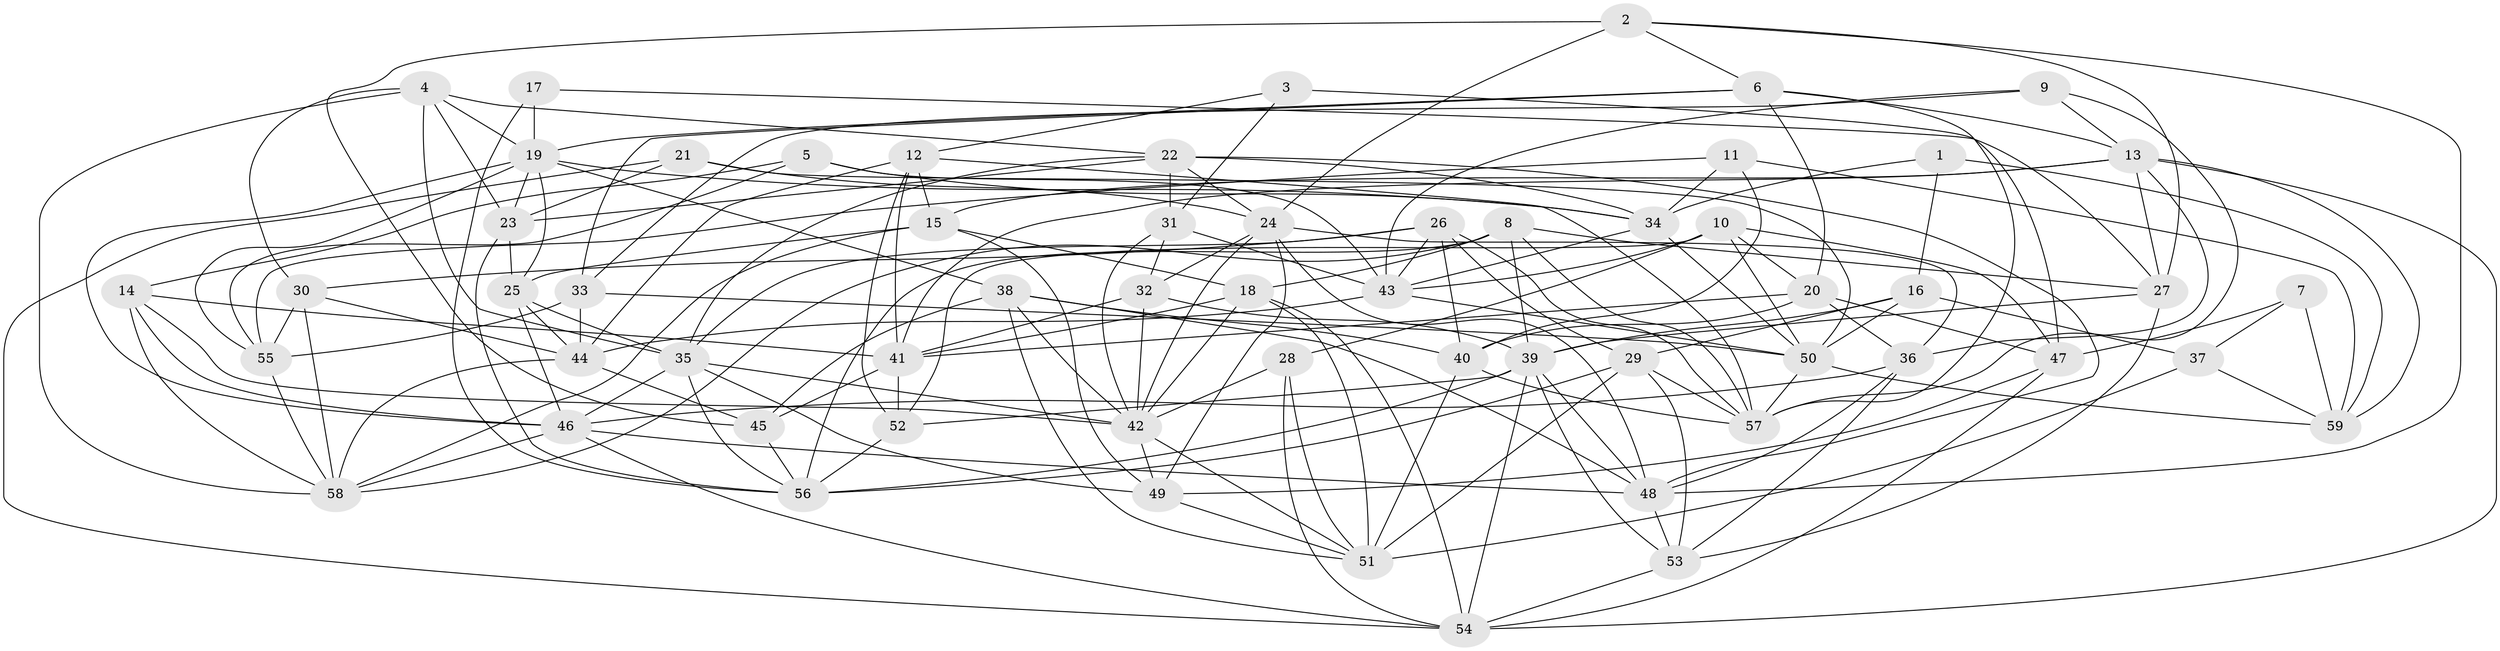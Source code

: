 // original degree distribution, {4: 1.0}
// Generated by graph-tools (version 1.1) at 2025/38/03/04/25 23:38:10]
// undirected, 59 vertices, 180 edges
graph export_dot {
  node [color=gray90,style=filled];
  1;
  2;
  3;
  4;
  5;
  6;
  7;
  8;
  9;
  10;
  11;
  12;
  13;
  14;
  15;
  16;
  17;
  18;
  19;
  20;
  21;
  22;
  23;
  24;
  25;
  26;
  27;
  28;
  29;
  30;
  31;
  32;
  33;
  34;
  35;
  36;
  37;
  38;
  39;
  40;
  41;
  42;
  43;
  44;
  45;
  46;
  47;
  48;
  49;
  50;
  51;
  52;
  53;
  54;
  55;
  56;
  57;
  58;
  59;
  1 -- 16 [weight=1.0];
  1 -- 34 [weight=2.0];
  1 -- 59 [weight=1.0];
  2 -- 6 [weight=1.0];
  2 -- 24 [weight=2.0];
  2 -- 27 [weight=1.0];
  2 -- 45 [weight=1.0];
  2 -- 48 [weight=1.0];
  3 -- 12 [weight=1.0];
  3 -- 31 [weight=1.0];
  3 -- 47 [weight=2.0];
  4 -- 19 [weight=1.0];
  4 -- 22 [weight=1.0];
  4 -- 23 [weight=1.0];
  4 -- 30 [weight=1.0];
  4 -- 35 [weight=1.0];
  4 -- 58 [weight=1.0];
  5 -- 14 [weight=1.0];
  5 -- 34 [weight=1.0];
  5 -- 43 [weight=1.0];
  5 -- 55 [weight=1.0];
  6 -- 13 [weight=1.0];
  6 -- 19 [weight=1.0];
  6 -- 20 [weight=1.0];
  6 -- 33 [weight=1.0];
  6 -- 57 [weight=1.0];
  7 -- 37 [weight=1.0];
  7 -- 47 [weight=2.0];
  7 -- 59 [weight=1.0];
  8 -- 18 [weight=1.0];
  8 -- 27 [weight=1.0];
  8 -- 39 [weight=1.0];
  8 -- 56 [weight=1.0];
  8 -- 57 [weight=1.0];
  8 -- 58 [weight=1.0];
  9 -- 13 [weight=1.0];
  9 -- 33 [weight=1.0];
  9 -- 43 [weight=1.0];
  9 -- 57 [weight=1.0];
  10 -- 20 [weight=1.0];
  10 -- 28 [weight=1.0];
  10 -- 43 [weight=1.0];
  10 -- 47 [weight=1.0];
  10 -- 50 [weight=1.0];
  10 -- 52 [weight=1.0];
  11 -- 34 [weight=1.0];
  11 -- 40 [weight=1.0];
  11 -- 55 [weight=1.0];
  11 -- 59 [weight=1.0];
  12 -- 15 [weight=1.0];
  12 -- 41 [weight=1.0];
  12 -- 44 [weight=1.0];
  12 -- 52 [weight=1.0];
  12 -- 57 [weight=1.0];
  13 -- 15 [weight=1.0];
  13 -- 27 [weight=1.0];
  13 -- 36 [weight=1.0];
  13 -- 41 [weight=1.0];
  13 -- 54 [weight=1.0];
  13 -- 59 [weight=1.0];
  14 -- 41 [weight=1.0];
  14 -- 42 [weight=1.0];
  14 -- 46 [weight=1.0];
  14 -- 58 [weight=2.0];
  15 -- 18 [weight=1.0];
  15 -- 25 [weight=1.0];
  15 -- 49 [weight=1.0];
  15 -- 58 [weight=1.0];
  16 -- 29 [weight=1.0];
  16 -- 37 [weight=1.0];
  16 -- 39 [weight=2.0];
  16 -- 50 [weight=1.0];
  17 -- 19 [weight=2.0];
  17 -- 27 [weight=1.0];
  17 -- 56 [weight=1.0];
  18 -- 41 [weight=1.0];
  18 -- 42 [weight=1.0];
  18 -- 51 [weight=1.0];
  18 -- 54 [weight=1.0];
  19 -- 23 [weight=1.0];
  19 -- 25 [weight=1.0];
  19 -- 34 [weight=1.0];
  19 -- 38 [weight=1.0];
  19 -- 46 [weight=1.0];
  19 -- 55 [weight=1.0];
  20 -- 36 [weight=1.0];
  20 -- 40 [weight=1.0];
  20 -- 41 [weight=1.0];
  20 -- 47 [weight=1.0];
  21 -- 23 [weight=1.0];
  21 -- 24 [weight=1.0];
  21 -- 50 [weight=1.0];
  21 -- 54 [weight=1.0];
  22 -- 23 [weight=1.0];
  22 -- 24 [weight=1.0];
  22 -- 31 [weight=2.0];
  22 -- 34 [weight=1.0];
  22 -- 35 [weight=1.0];
  22 -- 48 [weight=1.0];
  23 -- 25 [weight=1.0];
  23 -- 56 [weight=1.0];
  24 -- 32 [weight=2.0];
  24 -- 36 [weight=1.0];
  24 -- 42 [weight=1.0];
  24 -- 48 [weight=1.0];
  24 -- 49 [weight=1.0];
  25 -- 35 [weight=1.0];
  25 -- 44 [weight=1.0];
  25 -- 46 [weight=1.0];
  26 -- 29 [weight=1.0];
  26 -- 30 [weight=1.0];
  26 -- 35 [weight=1.0];
  26 -- 40 [weight=1.0];
  26 -- 43 [weight=1.0];
  26 -- 57 [weight=1.0];
  27 -- 39 [weight=1.0];
  27 -- 53 [weight=1.0];
  28 -- 42 [weight=1.0];
  28 -- 51 [weight=1.0];
  28 -- 54 [weight=1.0];
  29 -- 51 [weight=1.0];
  29 -- 53 [weight=1.0];
  29 -- 56 [weight=1.0];
  29 -- 57 [weight=1.0];
  30 -- 44 [weight=1.0];
  30 -- 55 [weight=2.0];
  30 -- 58 [weight=1.0];
  31 -- 32 [weight=1.0];
  31 -- 42 [weight=1.0];
  31 -- 43 [weight=1.0];
  32 -- 39 [weight=1.0];
  32 -- 41 [weight=1.0];
  32 -- 42 [weight=1.0];
  33 -- 44 [weight=1.0];
  33 -- 50 [weight=1.0];
  33 -- 55 [weight=2.0];
  34 -- 43 [weight=1.0];
  34 -- 50 [weight=1.0];
  35 -- 42 [weight=1.0];
  35 -- 46 [weight=1.0];
  35 -- 49 [weight=1.0];
  35 -- 56 [weight=1.0];
  36 -- 46 [weight=1.0];
  36 -- 48 [weight=1.0];
  36 -- 53 [weight=1.0];
  37 -- 51 [weight=3.0];
  37 -- 59 [weight=1.0];
  38 -- 40 [weight=1.0];
  38 -- 42 [weight=1.0];
  38 -- 45 [weight=1.0];
  38 -- 48 [weight=1.0];
  38 -- 51 [weight=1.0];
  39 -- 48 [weight=1.0];
  39 -- 52 [weight=1.0];
  39 -- 53 [weight=1.0];
  39 -- 54 [weight=1.0];
  39 -- 56 [weight=1.0];
  40 -- 51 [weight=1.0];
  40 -- 57 [weight=1.0];
  41 -- 45 [weight=2.0];
  41 -- 52 [weight=2.0];
  42 -- 49 [weight=1.0];
  42 -- 51 [weight=1.0];
  43 -- 44 [weight=3.0];
  43 -- 50 [weight=1.0];
  44 -- 45 [weight=1.0];
  44 -- 58 [weight=2.0];
  45 -- 56 [weight=1.0];
  46 -- 48 [weight=1.0];
  46 -- 54 [weight=1.0];
  46 -- 58 [weight=1.0];
  47 -- 49 [weight=1.0];
  47 -- 54 [weight=1.0];
  48 -- 53 [weight=1.0];
  49 -- 51 [weight=1.0];
  50 -- 57 [weight=1.0];
  50 -- 59 [weight=1.0];
  52 -- 56 [weight=1.0];
  53 -- 54 [weight=1.0];
  55 -- 58 [weight=1.0];
}
